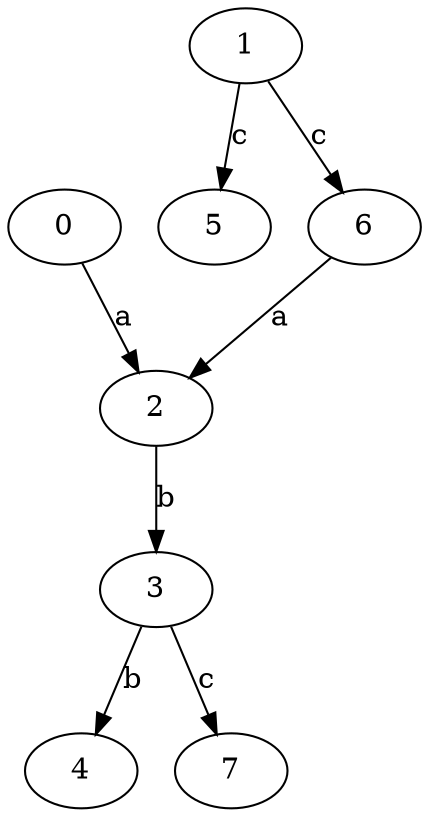 strict digraph  {
0;
1;
2;
3;
4;
5;
6;
7;
0 -> 2  [label=a];
1 -> 5  [label=c];
1 -> 6  [label=c];
2 -> 3  [label=b];
3 -> 4  [label=b];
3 -> 7  [label=c];
6 -> 2  [label=a];
}
